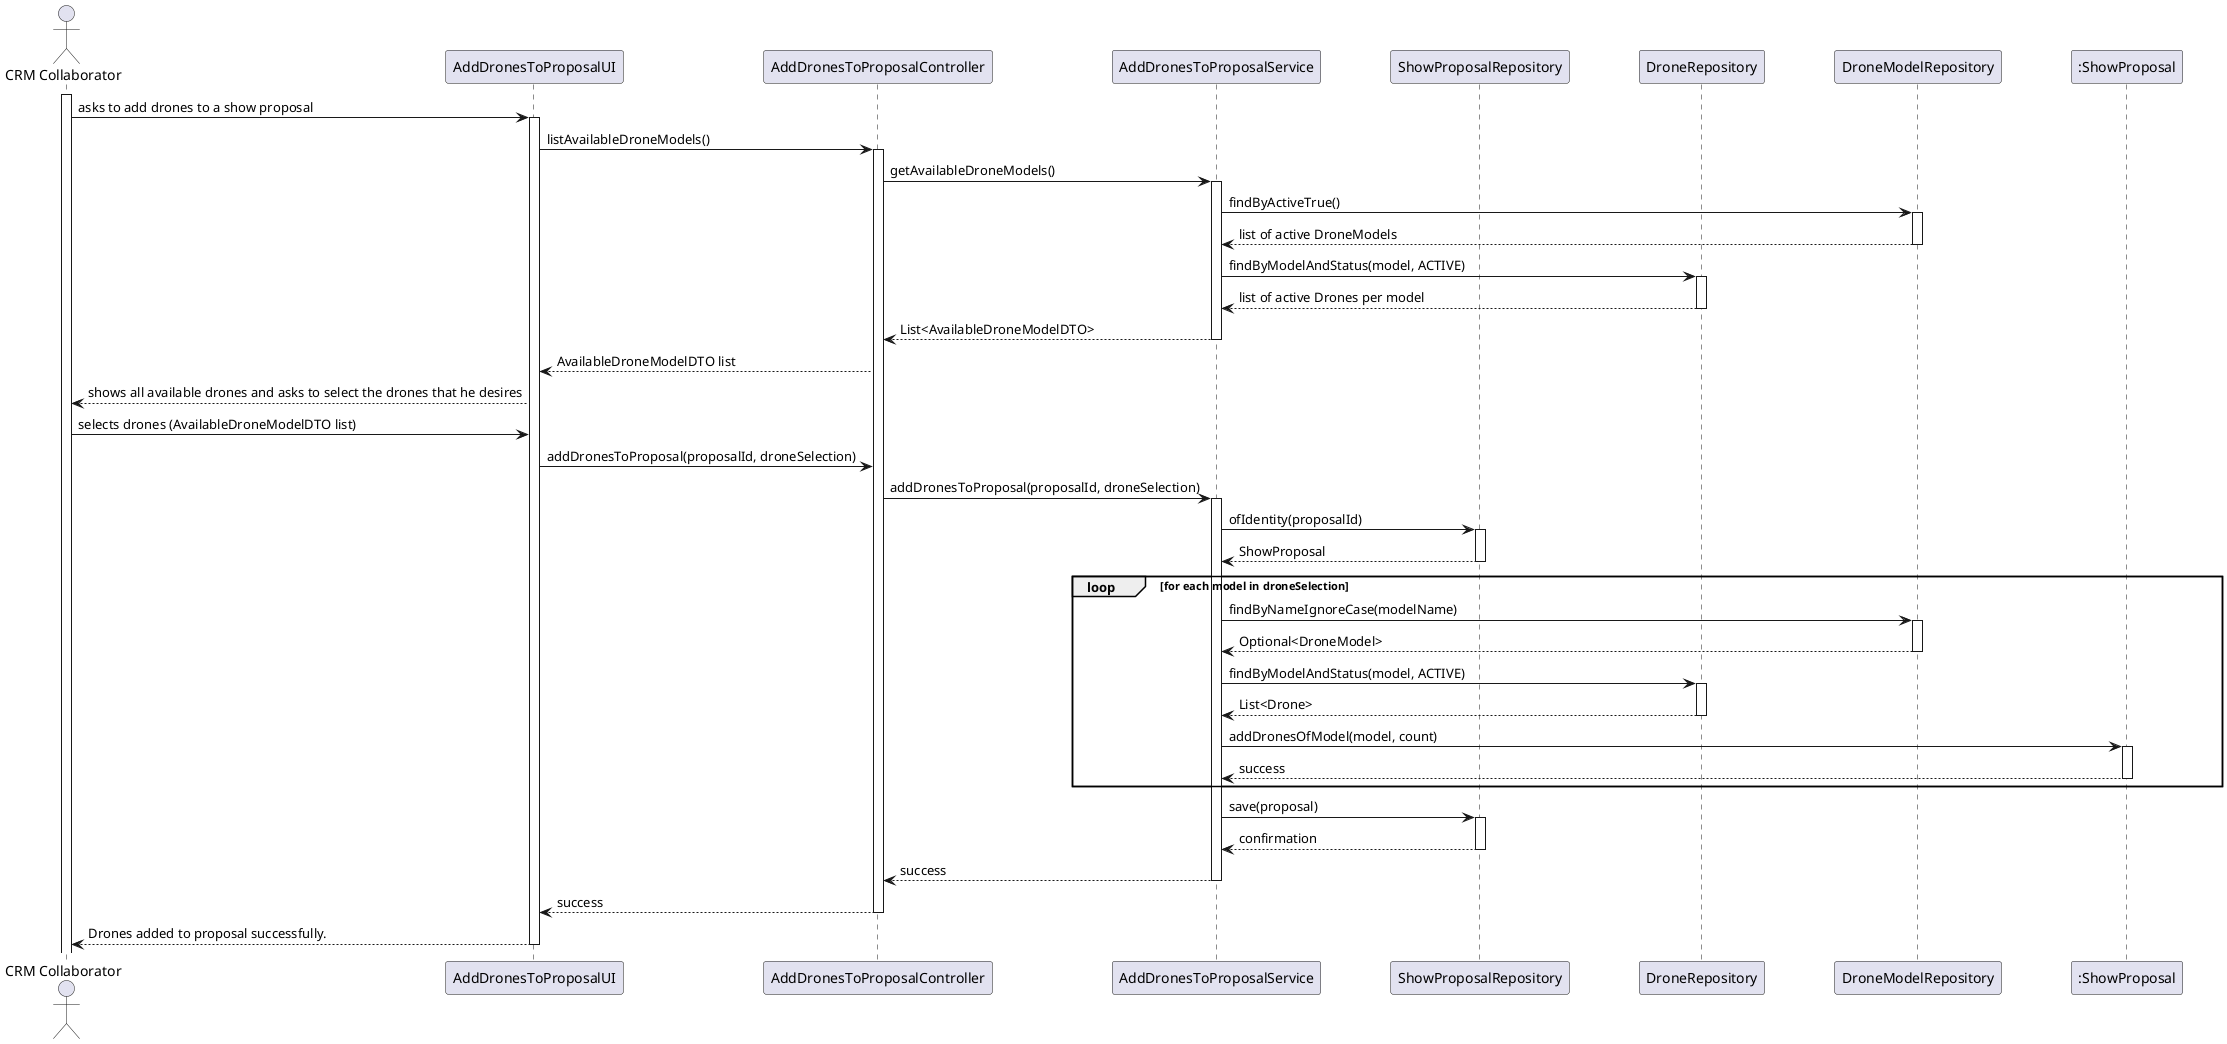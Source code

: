 @startuml
skinparam packageStyle rectangle
skinparam shadowing false
skinparam linetype polyline
skinparam sequence {
    ParticipantPadding 30
    ActorPadding 20
}

actor "CRM Collaborator" as CRM
participant "AddDronesToProposalUI" as UI
participant "AddDronesToProposalController" as Controller
participant "AddDronesToProposalService" as Service
participant "ShowProposalRepository" as ProposalRepo
participant "DroneRepository" as DroneRepo
participant "DroneModelRepository" as DroneModelRepo
participant ":ShowProposal" as Proposal


activate CRM
CRM -> UI : asks to add drones to a show proposal
activate UI

UI -> Controller : listAvailableDroneModels()
activate Controller
Controller -> Service : getAvailableDroneModels()
activate Service

Service -> DroneModelRepo : findByActiveTrue()
activate DroneModelRepo
DroneModelRepo --> Service : list of active DroneModels
deactivate DroneModelRepo

Service -> DroneRepo : findByModelAndStatus(model, ACTIVE)
activate DroneRepo
DroneRepo --> Service : list of active Drones per model
deactivate DroneRepo

Service --> Controller : List<AvailableDroneModelDTO>
deactivate Service
Controller --> UI : AvailableDroneModelDTO list

UI --> CRM : shows all available drones and asks to select the drones that he desires

CRM -> UI : selects drones (AvailableDroneModelDTO list)

UI -> Controller : addDronesToProposal(proposalId, droneSelection)

Controller -> Service : addDronesToProposal(proposalId, droneSelection)
activate Service

Service -> ProposalRepo : ofIdentity(proposalId)
activate ProposalRepo
ProposalRepo --> Service : ShowProposal
deactivate ProposalRepo

loop for each model in droneSelection
    Service -> DroneModelRepo : findByNameIgnoreCase(modelName)
    activate DroneModelRepo
    DroneModelRepo --> Service : Optional<DroneModel>
    deactivate DroneModelRepo

    Service -> DroneRepo : findByModelAndStatus(model, ACTIVE)
    activate DroneRepo
    DroneRepo --> Service : List<Drone>
    deactivate DroneRepo

    Service -> Proposal : addDronesOfModel(model, count)
    activate Proposal
    Proposal --> Service : success
     deactivate Proposal
end loop


Service -> ProposalRepo : save(proposal)
activate ProposalRepo
ProposalRepo --> Service : confirmation
deactivate ProposalRepo

Service --> Controller : success
deactivate Service

Controller --> UI : success
deactivate Controller
UI --> CRM : Drones added to proposal successfully.
deactivate UI

@enduml
